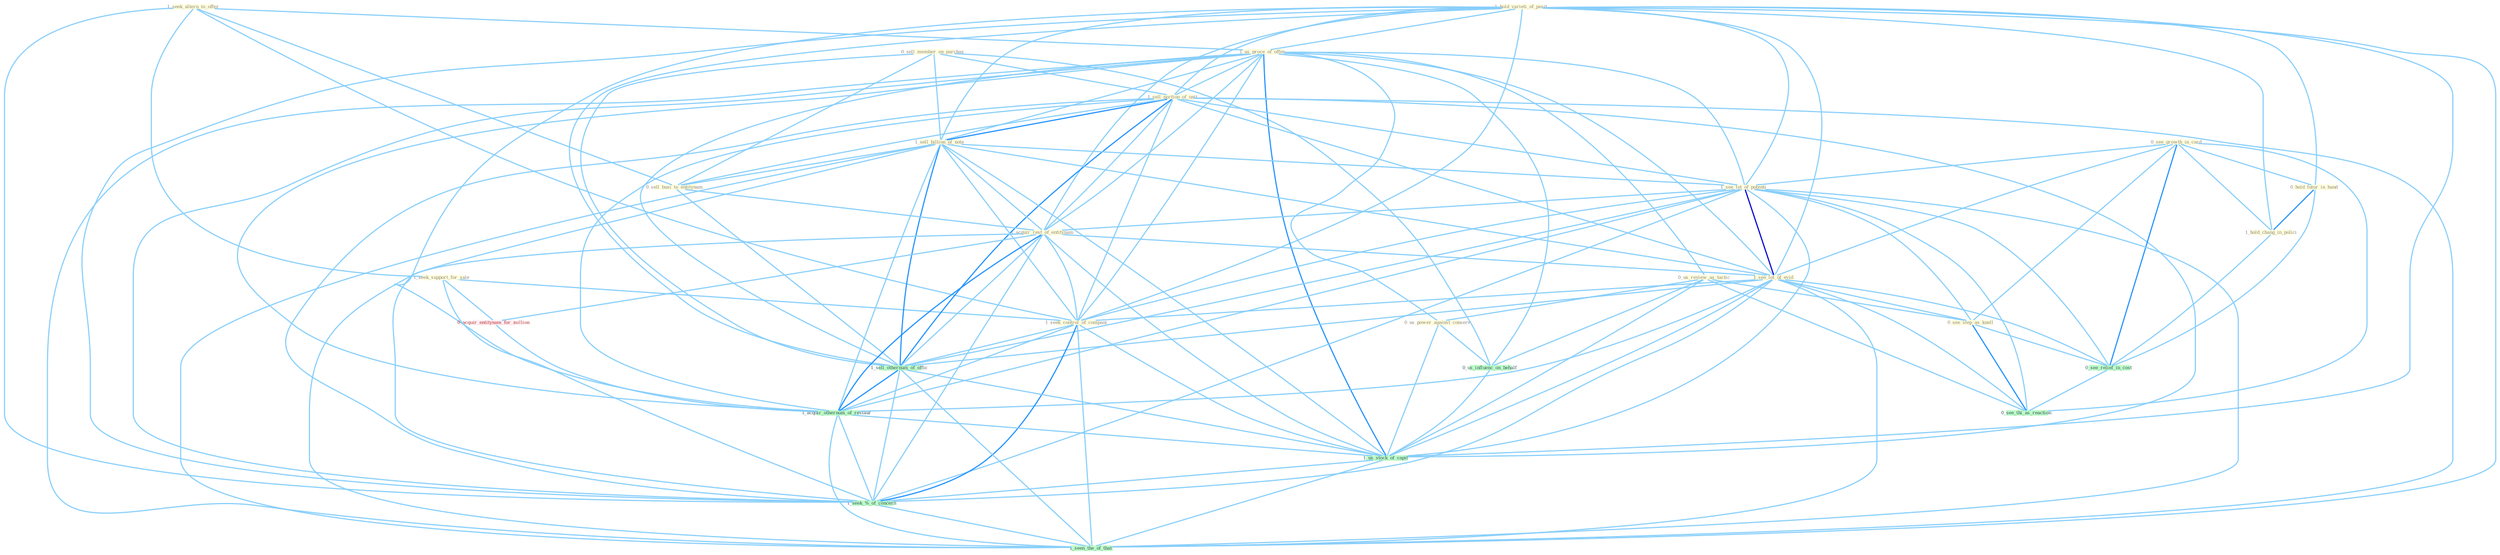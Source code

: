 Graph G{ 
    node
    [shape=polygon,style=filled,width=.5,height=.06,color="#BDFCC9",fixedsize=true,fontsize=4,
    fontcolor="#2f4f4f"];
    {node
    [color="#ffffe0", fontcolor="#8b7d6b"] "1_hold_varieti_of_posit " "1_seek_altern_to_offer " "0_sell_member_on_purchas " "1_seek_support_for_sale " "1_us_proce_of_offer " "1_sell_portion_of_unit " "1_sell_billion_of_note " "0_see_growth_in_card " "0_hold_futur_in_hand " "0_us_review_as_tactic " "1_see_lot_of_potenti " "0_sell_busi_to_entitynam " "1_acquir_rest_of_entitynam " "1_see_lot_of_evid " "0_us_power_against_conserv " "1_seek_control_of_compani " "1_hold_chang_in_polici " "0_see_step_as_knell "}
{node [color="#fff0f5", fontcolor="#b22222"] "0_acquir_entitynam_for_million "}
edge [color="#B0E2FF"];

	"1_hold_varieti_of_posit " -- "1_us_proce_of_offer " [w="1", color="#87cefa" ];
	"1_hold_varieti_of_posit " -- "1_sell_portion_of_unit " [w="1", color="#87cefa" ];
	"1_hold_varieti_of_posit " -- "1_sell_billion_of_note " [w="1", color="#87cefa" ];
	"1_hold_varieti_of_posit " -- "0_hold_futur_in_hand " [w="1", color="#87cefa" ];
	"1_hold_varieti_of_posit " -- "1_see_lot_of_potenti " [w="1", color="#87cefa" ];
	"1_hold_varieti_of_posit " -- "1_acquir_rest_of_entitynam " [w="1", color="#87cefa" ];
	"1_hold_varieti_of_posit " -- "1_see_lot_of_evid " [w="1", color="#87cefa" ];
	"1_hold_varieti_of_posit " -- "1_seek_control_of_compani " [w="1", color="#87cefa" ];
	"1_hold_varieti_of_posit " -- "1_hold_chang_in_polici " [w="1", color="#87cefa" ];
	"1_hold_varieti_of_posit " -- "1_sell_othernum_of_offic " [w="1", color="#87cefa" ];
	"1_hold_varieti_of_posit " -- "1_acquir_othernum_of_restaur " [w="1", color="#87cefa" ];
	"1_hold_varieti_of_posit " -- "1_us_stock_of_capit " [w="1", color="#87cefa" ];
	"1_hold_varieti_of_posit " -- "1_seek_%_of_concern " [w="1", color="#87cefa" ];
	"1_hold_varieti_of_posit " -- "1_seen_the_of_that " [w="1", color="#87cefa" ];
	"1_seek_altern_to_offer " -- "1_seek_support_for_sale " [w="1", color="#87cefa" ];
	"1_seek_altern_to_offer " -- "1_us_proce_of_offer " [w="1", color="#87cefa" ];
	"1_seek_altern_to_offer " -- "0_sell_busi_to_entitynam " [w="1", color="#87cefa" ];
	"1_seek_altern_to_offer " -- "1_seek_control_of_compani " [w="1", color="#87cefa" ];
	"1_seek_altern_to_offer " -- "1_seek_%_of_concern " [w="1", color="#87cefa" ];
	"0_sell_member_on_purchas " -- "1_sell_portion_of_unit " [w="1", color="#87cefa" ];
	"0_sell_member_on_purchas " -- "1_sell_billion_of_note " [w="1", color="#87cefa" ];
	"0_sell_member_on_purchas " -- "0_sell_busi_to_entitynam " [w="1", color="#87cefa" ];
	"0_sell_member_on_purchas " -- "1_sell_othernum_of_offic " [w="1", color="#87cefa" ];
	"0_sell_member_on_purchas " -- "0_us_influenc_on_behalf " [w="1", color="#87cefa" ];
	"1_seek_support_for_sale " -- "1_seek_control_of_compani " [w="1", color="#87cefa" ];
	"1_seek_support_for_sale " -- "0_acquir_entitynam_for_million " [w="1", color="#87cefa" ];
	"1_seek_support_for_sale " -- "1_seek_%_of_concern " [w="1", color="#87cefa" ];
	"1_us_proce_of_offer " -- "1_sell_portion_of_unit " [w="1", color="#87cefa" ];
	"1_us_proce_of_offer " -- "1_sell_billion_of_note " [w="1", color="#87cefa" ];
	"1_us_proce_of_offer " -- "0_us_review_as_tactic " [w="1", color="#87cefa" ];
	"1_us_proce_of_offer " -- "1_see_lot_of_potenti " [w="1", color="#87cefa" ];
	"1_us_proce_of_offer " -- "1_acquir_rest_of_entitynam " [w="1", color="#87cefa" ];
	"1_us_proce_of_offer " -- "1_see_lot_of_evid " [w="1", color="#87cefa" ];
	"1_us_proce_of_offer " -- "0_us_power_against_conserv " [w="1", color="#87cefa" ];
	"1_us_proce_of_offer " -- "1_seek_control_of_compani " [w="1", color="#87cefa" ];
	"1_us_proce_of_offer " -- "1_sell_othernum_of_offic " [w="1", color="#87cefa" ];
	"1_us_proce_of_offer " -- "0_us_influenc_on_behalf " [w="1", color="#87cefa" ];
	"1_us_proce_of_offer " -- "1_acquir_othernum_of_restaur " [w="1", color="#87cefa" ];
	"1_us_proce_of_offer " -- "1_us_stock_of_capit " [w="2", color="#1e90ff" , len=0.8];
	"1_us_proce_of_offer " -- "1_seek_%_of_concern " [w="1", color="#87cefa" ];
	"1_us_proce_of_offer " -- "1_seen_the_of_that " [w="1", color="#87cefa" ];
	"1_sell_portion_of_unit " -- "1_sell_billion_of_note " [w="2", color="#1e90ff" , len=0.8];
	"1_sell_portion_of_unit " -- "1_see_lot_of_potenti " [w="1", color="#87cefa" ];
	"1_sell_portion_of_unit " -- "0_sell_busi_to_entitynam " [w="1", color="#87cefa" ];
	"1_sell_portion_of_unit " -- "1_acquir_rest_of_entitynam " [w="1", color="#87cefa" ];
	"1_sell_portion_of_unit " -- "1_see_lot_of_evid " [w="1", color="#87cefa" ];
	"1_sell_portion_of_unit " -- "1_seek_control_of_compani " [w="1", color="#87cefa" ];
	"1_sell_portion_of_unit " -- "1_sell_othernum_of_offic " [w="2", color="#1e90ff" , len=0.8];
	"1_sell_portion_of_unit " -- "1_acquir_othernum_of_restaur " [w="1", color="#87cefa" ];
	"1_sell_portion_of_unit " -- "1_us_stock_of_capit " [w="1", color="#87cefa" ];
	"1_sell_portion_of_unit " -- "1_seek_%_of_concern " [w="1", color="#87cefa" ];
	"1_sell_portion_of_unit " -- "1_seen_the_of_that " [w="1", color="#87cefa" ];
	"1_sell_billion_of_note " -- "1_see_lot_of_potenti " [w="1", color="#87cefa" ];
	"1_sell_billion_of_note " -- "0_sell_busi_to_entitynam " [w="1", color="#87cefa" ];
	"1_sell_billion_of_note " -- "1_acquir_rest_of_entitynam " [w="1", color="#87cefa" ];
	"1_sell_billion_of_note " -- "1_see_lot_of_evid " [w="1", color="#87cefa" ];
	"1_sell_billion_of_note " -- "1_seek_control_of_compani " [w="1", color="#87cefa" ];
	"1_sell_billion_of_note " -- "1_sell_othernum_of_offic " [w="2", color="#1e90ff" , len=0.8];
	"1_sell_billion_of_note " -- "1_acquir_othernum_of_restaur " [w="1", color="#87cefa" ];
	"1_sell_billion_of_note " -- "1_us_stock_of_capit " [w="1", color="#87cefa" ];
	"1_sell_billion_of_note " -- "1_seek_%_of_concern " [w="1", color="#87cefa" ];
	"1_sell_billion_of_note " -- "1_seen_the_of_that " [w="1", color="#87cefa" ];
	"0_see_growth_in_card " -- "0_hold_futur_in_hand " [w="1", color="#87cefa" ];
	"0_see_growth_in_card " -- "1_see_lot_of_potenti " [w="1", color="#87cefa" ];
	"0_see_growth_in_card " -- "1_see_lot_of_evid " [w="1", color="#87cefa" ];
	"0_see_growth_in_card " -- "1_hold_chang_in_polici " [w="1", color="#87cefa" ];
	"0_see_growth_in_card " -- "0_see_step_as_knell " [w="1", color="#87cefa" ];
	"0_see_growth_in_card " -- "0_see_relief_in_cost " [w="2", color="#1e90ff" , len=0.8];
	"0_see_growth_in_card " -- "0_see_thi_as_reaction " [w="1", color="#87cefa" ];
	"0_hold_futur_in_hand " -- "1_hold_chang_in_polici " [w="2", color="#1e90ff" , len=0.8];
	"0_hold_futur_in_hand " -- "0_see_relief_in_cost " [w="1", color="#87cefa" ];
	"0_us_review_as_tactic " -- "0_us_power_against_conserv " [w="1", color="#87cefa" ];
	"0_us_review_as_tactic " -- "0_see_step_as_knell " [w="1", color="#87cefa" ];
	"0_us_review_as_tactic " -- "0_us_influenc_on_behalf " [w="1", color="#87cefa" ];
	"0_us_review_as_tactic " -- "0_see_thi_as_reaction " [w="1", color="#87cefa" ];
	"0_us_review_as_tactic " -- "1_us_stock_of_capit " [w="1", color="#87cefa" ];
	"1_see_lot_of_potenti " -- "1_acquir_rest_of_entitynam " [w="1", color="#87cefa" ];
	"1_see_lot_of_potenti " -- "1_see_lot_of_evid " [w="3", color="#0000cd" , len=0.6];
	"1_see_lot_of_potenti " -- "1_seek_control_of_compani " [w="1", color="#87cefa" ];
	"1_see_lot_of_potenti " -- "0_see_step_as_knell " [w="1", color="#87cefa" ];
	"1_see_lot_of_potenti " -- "1_sell_othernum_of_offic " [w="1", color="#87cefa" ];
	"1_see_lot_of_potenti " -- "0_see_relief_in_cost " [w="1", color="#87cefa" ];
	"1_see_lot_of_potenti " -- "0_see_thi_as_reaction " [w="1", color="#87cefa" ];
	"1_see_lot_of_potenti " -- "1_acquir_othernum_of_restaur " [w="1", color="#87cefa" ];
	"1_see_lot_of_potenti " -- "1_us_stock_of_capit " [w="1", color="#87cefa" ];
	"1_see_lot_of_potenti " -- "1_seek_%_of_concern " [w="1", color="#87cefa" ];
	"1_see_lot_of_potenti " -- "1_seen_the_of_that " [w="1", color="#87cefa" ];
	"0_sell_busi_to_entitynam " -- "1_acquir_rest_of_entitynam " [w="1", color="#87cefa" ];
	"0_sell_busi_to_entitynam " -- "1_sell_othernum_of_offic " [w="1", color="#87cefa" ];
	"1_acquir_rest_of_entitynam " -- "1_see_lot_of_evid " [w="1", color="#87cefa" ];
	"1_acquir_rest_of_entitynam " -- "1_seek_control_of_compani " [w="1", color="#87cefa" ];
	"1_acquir_rest_of_entitynam " -- "0_acquir_entitynam_for_million " [w="1", color="#87cefa" ];
	"1_acquir_rest_of_entitynam " -- "1_sell_othernum_of_offic " [w="1", color="#87cefa" ];
	"1_acquir_rest_of_entitynam " -- "1_acquir_othernum_of_restaur " [w="2", color="#1e90ff" , len=0.8];
	"1_acquir_rest_of_entitynam " -- "1_us_stock_of_capit " [w="1", color="#87cefa" ];
	"1_acquir_rest_of_entitynam " -- "1_seek_%_of_concern " [w="1", color="#87cefa" ];
	"1_acquir_rest_of_entitynam " -- "1_seen_the_of_that " [w="1", color="#87cefa" ];
	"1_see_lot_of_evid " -- "1_seek_control_of_compani " [w="1", color="#87cefa" ];
	"1_see_lot_of_evid " -- "0_see_step_as_knell " [w="1", color="#87cefa" ];
	"1_see_lot_of_evid " -- "1_sell_othernum_of_offic " [w="1", color="#87cefa" ];
	"1_see_lot_of_evid " -- "0_see_relief_in_cost " [w="1", color="#87cefa" ];
	"1_see_lot_of_evid " -- "0_see_thi_as_reaction " [w="1", color="#87cefa" ];
	"1_see_lot_of_evid " -- "1_acquir_othernum_of_restaur " [w="1", color="#87cefa" ];
	"1_see_lot_of_evid " -- "1_us_stock_of_capit " [w="1", color="#87cefa" ];
	"1_see_lot_of_evid " -- "1_seek_%_of_concern " [w="1", color="#87cefa" ];
	"1_see_lot_of_evid " -- "1_seen_the_of_that " [w="1", color="#87cefa" ];
	"0_us_power_against_conserv " -- "0_us_influenc_on_behalf " [w="1", color="#87cefa" ];
	"0_us_power_against_conserv " -- "1_us_stock_of_capit " [w="1", color="#87cefa" ];
	"1_seek_control_of_compani " -- "1_sell_othernum_of_offic " [w="1", color="#87cefa" ];
	"1_seek_control_of_compani " -- "1_acquir_othernum_of_restaur " [w="1", color="#87cefa" ];
	"1_seek_control_of_compani " -- "1_us_stock_of_capit " [w="1", color="#87cefa" ];
	"1_seek_control_of_compani " -- "1_seek_%_of_concern " [w="2", color="#1e90ff" , len=0.8];
	"1_seek_control_of_compani " -- "1_seen_the_of_that " [w="1", color="#87cefa" ];
	"1_hold_chang_in_polici " -- "0_see_relief_in_cost " [w="1", color="#87cefa" ];
	"0_see_step_as_knell " -- "0_see_relief_in_cost " [w="1", color="#87cefa" ];
	"0_see_step_as_knell " -- "0_see_thi_as_reaction " [w="2", color="#1e90ff" , len=0.8];
	"0_acquir_entitynam_for_million " -- "1_acquir_othernum_of_restaur " [w="1", color="#87cefa" ];
	"1_sell_othernum_of_offic " -- "1_acquir_othernum_of_restaur " [w="2", color="#1e90ff" , len=0.8];
	"1_sell_othernum_of_offic " -- "1_us_stock_of_capit " [w="1", color="#87cefa" ];
	"1_sell_othernum_of_offic " -- "1_seek_%_of_concern " [w="1", color="#87cefa" ];
	"1_sell_othernum_of_offic " -- "1_seen_the_of_that " [w="1", color="#87cefa" ];
	"0_us_influenc_on_behalf " -- "1_us_stock_of_capit " [w="1", color="#87cefa" ];
	"0_see_relief_in_cost " -- "0_see_thi_as_reaction " [w="1", color="#87cefa" ];
	"1_acquir_othernum_of_restaur " -- "1_us_stock_of_capit " [w="1", color="#87cefa" ];
	"1_acquir_othernum_of_restaur " -- "1_seek_%_of_concern " [w="1", color="#87cefa" ];
	"1_acquir_othernum_of_restaur " -- "1_seen_the_of_that " [w="1", color="#87cefa" ];
	"1_us_stock_of_capit " -- "1_seek_%_of_concern " [w="1", color="#87cefa" ];
	"1_us_stock_of_capit " -- "1_seen_the_of_that " [w="1", color="#87cefa" ];
	"1_seek_%_of_concern " -- "1_seen_the_of_that " [w="1", color="#87cefa" ];
}